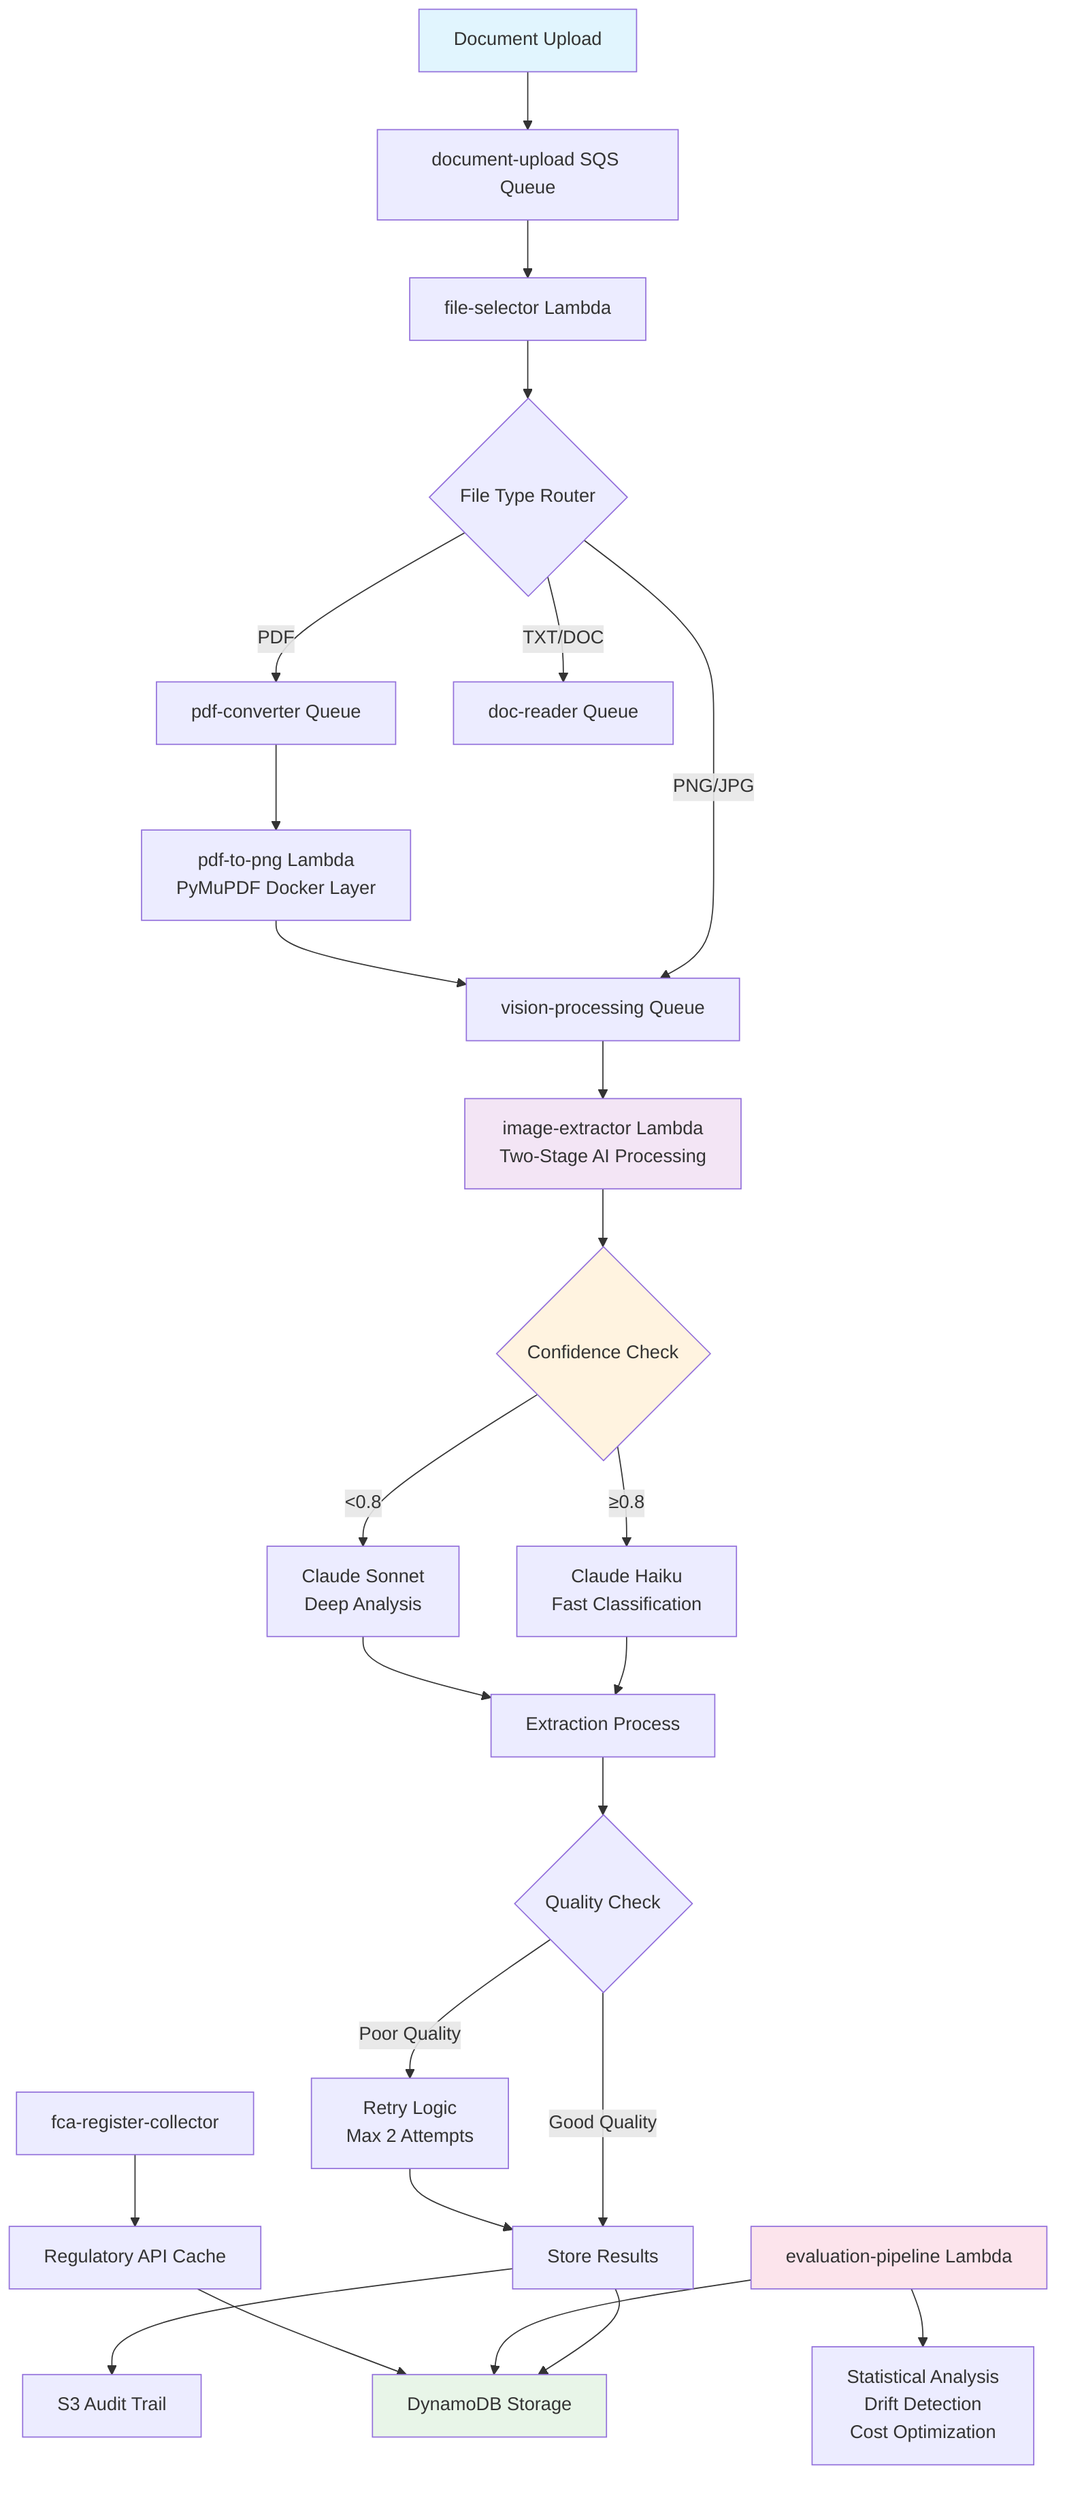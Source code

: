 graph TB
    A[Document Upload] --> B[document-upload SQS Queue]
    B --> C[file-selector Lambda]
    
    C --> D{File Type Router}
    D -->|PNG/JPG| E[vision-processing Queue]
    D -->|PDF| F[pdf-converter Queue]
    D -->|TXT/DOC| G[doc-reader Queue]
    
    F --> H[pdf-to-png Lambda<br/>PyMuPDF Docker Layer]
    H --> E
    
    E --> I[image-extractor Lambda<br/>Two-Stage AI Processing]
    
    I --> J{Confidence Check}
    J -->|≥0.8| K[Claude Haiku<br/>Fast Classification]
    J -->|<0.8| L[Claude Sonnet<br/>Deep Analysis]
    
    K --> M[Extraction Process]
    L --> M
    
    M --> N{Quality Check}
    N -->|Good Quality| O[Store Results]
    N -->|Poor Quality| P[Retry Logic<br/>Max 2 Attempts]
    P --> O
    
    O --> Q[DynamoDB Storage]
    O --> R[S3 Audit Trail]
    
    S[evaluation-pipeline Lambda] --> Q
    S --> T[Statistical Analysis<br/>Drift Detection<br/>Cost Optimization]
    
    U[fca-register-collector] --> V[Regulatory API Cache]
    V --> Q
    
    %% Styling
    style A fill:#e1f5fe
    style I fill:#f3e5f5
    style J fill:#fff3e0
    style Q fill:#e8f5e8
    style S fill:#fce4ec